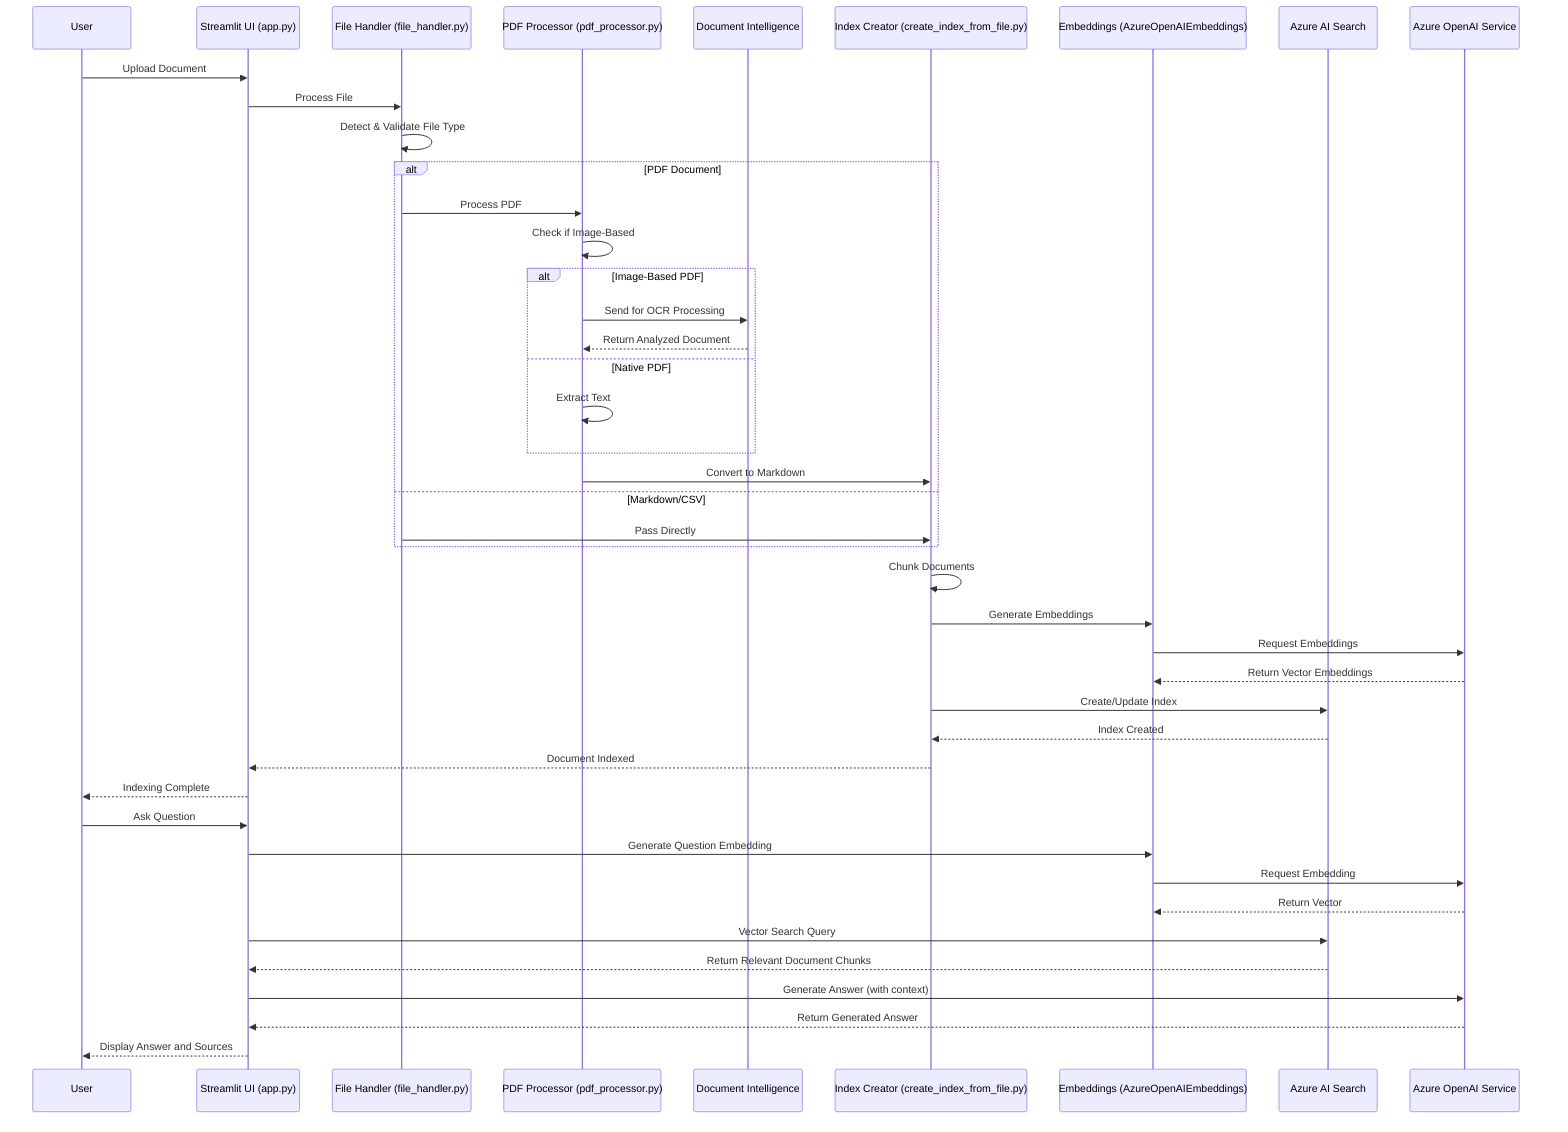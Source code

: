 sequenceDiagram
    participant User
    participant UI as Streamlit UI (app.py)
    participant FH as File Handler (file_handler.py)
    participant PDF as PDF Processor (pdf_processor.py)
    participant DI as Document Intelligence
    participant IDX as Index Creator (create_index_from_file.py)
    participant EMB as Embeddings (AzureOpenAIEmbeddings)
    participant AIS as Azure AI Search
    participant AOS as Azure OpenAI Service
    
    %% Document Upload Flow
    User->>UI: Upload Document
    UI->>FH: Process File
    FH->>FH: Detect & Validate File Type
    
    alt PDF Document
        FH->>PDF: Process PDF
        PDF->>PDF: Check if Image-Based
        
        alt Image-Based PDF
            PDF->>DI: Send for OCR Processing
            DI-->>PDF: Return Analyzed Document
        else Native PDF
            PDF->>PDF: Extract Text
        end
        
        PDF->>IDX: Convert to Markdown
    else Markdown/CSV
        FH->>IDX: Pass Directly
    end
    
    %% Indexing Flow
    IDX->>IDX: Chunk Documents
    IDX->>EMB: Generate Embeddings
    EMB->>AOS: Request Embeddings
    AOS-->>EMB: Return Vector Embeddings
    IDX->>AIS: Create/Update Index
    AIS-->>IDX: Index Created
    IDX-->>UI: Document Indexed
    UI-->>User: Indexing Complete
    
    %% Question Answering Flow
    User->>UI: Ask Question
    UI->>EMB: Generate Question Embedding
    EMB->>AOS: Request Embedding
    AOS-->>EMB: Return Vector
    UI->>AIS: Vector Search Query
    AIS-->>UI: Return Relevant Document Chunks
    UI->>AOS: Generate Answer (with context)
    AOS-->>UI: Return Generated Answer
    UI-->>User: Display Answer and Sources